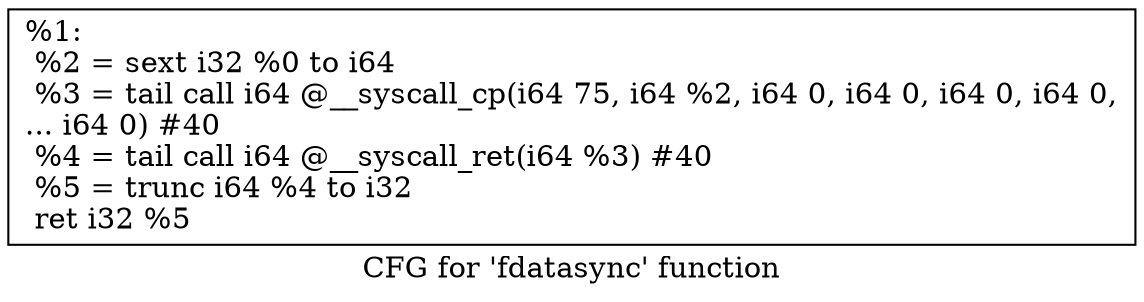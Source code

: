 digraph "CFG for 'fdatasync' function" {
	label="CFG for 'fdatasync' function";

	Node0x1ab4480 [shape=record,label="{%1:\l  %2 = sext i32 %0 to i64\l  %3 = tail call i64 @__syscall_cp(i64 75, i64 %2, i64 0, i64 0, i64 0, i64 0,\l... i64 0) #40\l  %4 = tail call i64 @__syscall_ret(i64 %3) #40\l  %5 = trunc i64 %4 to i32\l  ret i32 %5\l}"];
}
